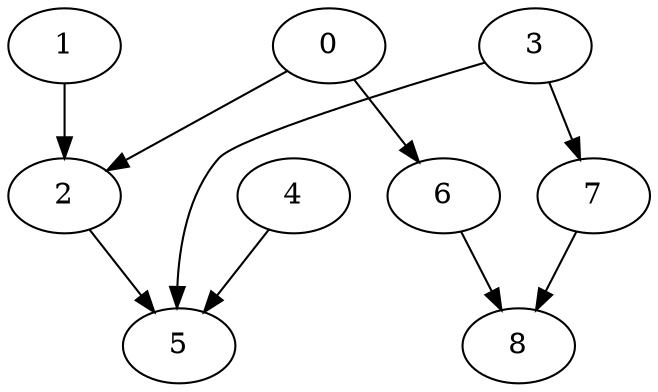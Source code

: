 digraph {
    1 -> 2;
    3 -> 7;
    6 -> 8;
    0 -> 6;
    0 -> 2;
    4 -> 5;
    2 -> 5;
    3 -> 5;
    7 -> 8;
}